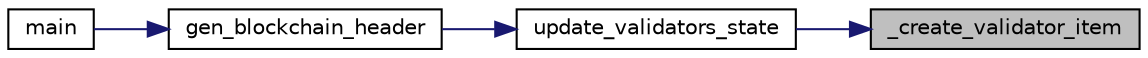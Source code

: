 digraph "_create_validator_item"
{
 // LATEX_PDF_SIZE
  edge [fontname="Helvetica",fontsize="10",labelfontname="Helvetica",labelfontsize="10"];
  node [fontname="Helvetica",fontsize="10",shape=record];
  rankdir="RL";
  Node1 [label="_create_validator_item",height=0.2,width=0.4,color="black", fillcolor="grey75", style="filled", fontcolor="black",tooltip=" "];
  Node1 -> Node2 [dir="back",color="midnightblue",fontsize="10",style="solid",fontname="Helvetica"];
  Node2 [label="update_validators_state",height=0.2,width=0.4,color="black", fillcolor="white", style="filled",URL="$validators_8h.html#acb995f2242245cf16710ddba0a0724bb",tooltip="Given a block, update the 'validators.state' with the transactions."];
  Node2 -> Node3 [dir="back",color="midnightblue",fontsize="10",style="solid",fontname="Helvetica"];
  Node3 [label="gen_blockchain_header",height=0.2,width=0.4,color="black", fillcolor="white", style="filled",URL="$blockchain__header_8h.html#a1011109fa5281e4b6406c390393cd051",tooltip="Generate block shared information."];
  Node3 -> Node4 [dir="back",color="midnightblue",fontsize="10",style="solid",fontname="Helvetica"];
  Node4 [label="main",height=0.2,width=0.4,color="black", fillcolor="white", style="filled",URL="$client_8c.html#a3c04138a5bfe5d72780bb7e82a18e627",tooltip=" "];
}

